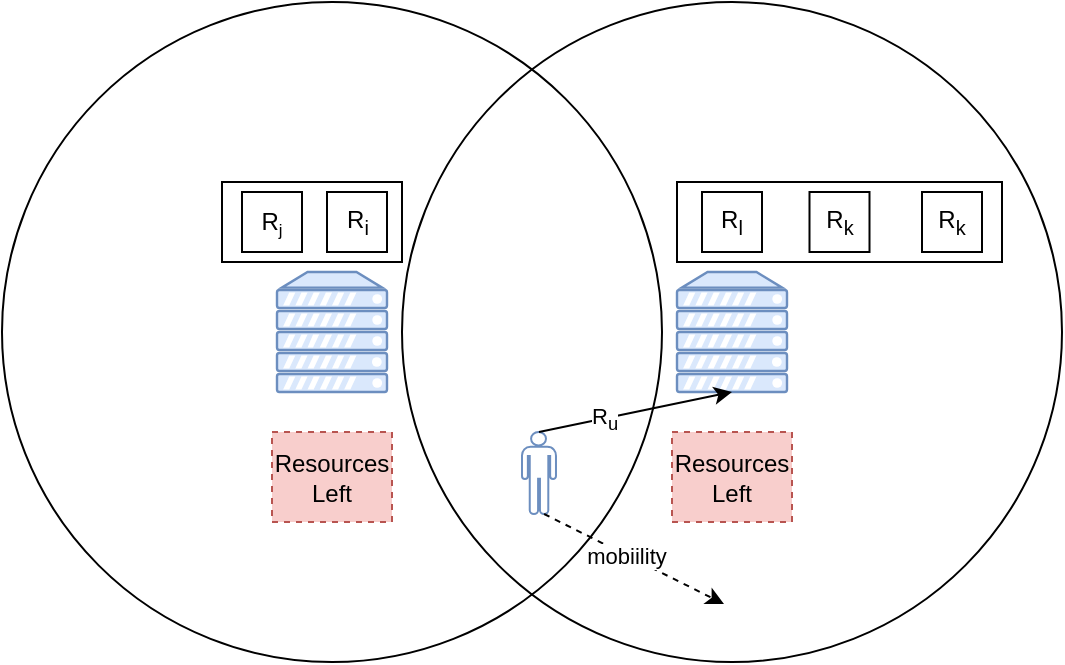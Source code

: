 <mxfile version="22.0.0" type="github">
  <diagram name="第 1 页" id="CeplcZcWKteRM2vLw57B">
    <mxGraphModel dx="2004" dy="795" grid="1" gridSize="10" guides="1" tooltips="1" connect="1" arrows="1" fold="1" page="1" pageScale="1" pageWidth="827" pageHeight="1169" math="0" shadow="0">
      <root>
        <mxCell id="0" />
        <mxCell id="1" parent="0" />
        <mxCell id="4QyUF-N3ruEHvQ-egUOj-3" value="" style="ellipse;whiteSpace=wrap;html=1;aspect=fixed;fillColor=none;" vertex="1" parent="1">
          <mxGeometry x="60" y="370" width="330" height="330" as="geometry" />
        </mxCell>
        <mxCell id="4QyUF-N3ruEHvQ-egUOj-2" value="" style="verticalAlign=top;verticalLabelPosition=bottom;labelPosition=center;align=center;html=1;outlineConnect=0;fillColor=#dae8fc;strokeColor=#6c8ebf;gradientDirection=north;strokeWidth=2;shape=mxgraph.networks.server;" vertex="1" parent="1">
          <mxGeometry x="197.5" y="505" width="55" height="60" as="geometry" />
        </mxCell>
        <mxCell id="4QyUF-N3ruEHvQ-egUOj-8" value="" style="ellipse;whiteSpace=wrap;html=1;aspect=fixed;fillColor=none;" vertex="1" parent="1">
          <mxGeometry x="260" y="370" width="330" height="330" as="geometry" />
        </mxCell>
        <mxCell id="4QyUF-N3ruEHvQ-egUOj-7" value="" style="verticalAlign=top;verticalLabelPosition=bottom;labelPosition=center;align=center;html=1;outlineConnect=0;fillColor=#dae8fc;strokeColor=#6c8ebf;gradientDirection=north;strokeWidth=2;shape=mxgraph.networks.server;" vertex="1" parent="1">
          <mxGeometry x="397.5" y="505" width="55" height="60" as="geometry" />
        </mxCell>
        <mxCell id="4QyUF-N3ruEHvQ-egUOj-9" value="" style="shape=mxgraph.signs.people.man_1;html=1;pointerEvents=1;fillColor=none;strokeColor=#6c8ebf;verticalLabelPosition=bottom;verticalAlign=top;align=center;sketch=0;" vertex="1" parent="1">
          <mxGeometry x="320" y="585" width="17" height="41" as="geometry" />
        </mxCell>
        <mxCell id="4QyUF-N3ruEHvQ-egUOj-11" value="" style="rounded=0;whiteSpace=wrap;html=1;" vertex="1" parent="1">
          <mxGeometry x="170" y="460" width="90" height="40" as="geometry" />
        </mxCell>
        <mxCell id="4QyUF-N3ruEHvQ-egUOj-12" value="" style="rounded=0;whiteSpace=wrap;html=1;" vertex="1" parent="1">
          <mxGeometry x="397.5" y="460" width="162.5" height="40" as="geometry" />
        </mxCell>
        <mxCell id="4QyUF-N3ruEHvQ-egUOj-13" value="R&lt;sub&gt;i&lt;/sub&gt;" style="whiteSpace=wrap;html=1;aspect=fixed;" vertex="1" parent="1">
          <mxGeometry x="222.5" y="465" width="30" height="30" as="geometry" />
        </mxCell>
        <mxCell id="4QyUF-N3ruEHvQ-egUOj-15" value="R&lt;span style=&quot;font-size: 10px;&quot;&gt;&lt;sub&gt;j&lt;/sub&gt;&lt;/span&gt;" style="whiteSpace=wrap;html=1;aspect=fixed;" vertex="1" parent="1">
          <mxGeometry x="180" y="465" width="30" height="30" as="geometry" />
        </mxCell>
        <mxCell id="4QyUF-N3ruEHvQ-egUOj-16" value="R&lt;sub&gt;k&lt;/sub&gt;" style="whiteSpace=wrap;html=1;aspect=fixed;" vertex="1" parent="1">
          <mxGeometry x="520" y="465" width="30" height="30" as="geometry" />
        </mxCell>
        <mxCell id="4QyUF-N3ruEHvQ-egUOj-17" value="R&lt;sub style=&quot;border-color: var(--border-color);&quot;&gt;k&lt;/sub&gt;" style="whiteSpace=wrap;html=1;aspect=fixed;" vertex="1" parent="1">
          <mxGeometry x="463.75" y="465" width="30" height="30" as="geometry" />
        </mxCell>
        <mxCell id="4QyUF-N3ruEHvQ-egUOj-18" value="R&lt;sub style=&quot;border-color: var(--border-color);&quot;&gt;l&lt;/sub&gt;" style="whiteSpace=wrap;html=1;aspect=fixed;" vertex="1" parent="1">
          <mxGeometry x="410" y="465" width="30" height="30" as="geometry" />
        </mxCell>
        <mxCell id="4QyUF-N3ruEHvQ-egUOj-20" value="" style="endArrow=classic;html=1;rounded=0;dashed=1;exitX=0.65;exitY=1;exitDx=0;exitDy=0;exitPerimeter=0;" edge="1" parent="1" source="4QyUF-N3ruEHvQ-egUOj-9">
          <mxGeometry width="50" height="50" relative="1" as="geometry">
            <mxPoint x="330" y="585" as="sourcePoint" />
            <mxPoint x="421" y="671" as="targetPoint" />
          </mxGeometry>
        </mxCell>
        <mxCell id="4QyUF-N3ruEHvQ-egUOj-21" value="mobiility" style="edgeLabel;html=1;align=center;verticalAlign=middle;resizable=0;points=[];" vertex="1" connectable="0" parent="4QyUF-N3ruEHvQ-egUOj-20">
          <mxGeometry x="-0.086" relative="1" as="geometry">
            <mxPoint as="offset" />
          </mxGeometry>
        </mxCell>
        <mxCell id="4QyUF-N3ruEHvQ-egUOj-22" value="Resources&lt;br&gt;Left" style="rounded=0;whiteSpace=wrap;html=1;fillColor=#f8cecc;strokeColor=#b85450;dashed=1;" vertex="1" parent="1">
          <mxGeometry x="395" y="585" width="60" height="45" as="geometry" />
        </mxCell>
        <mxCell id="4QyUF-N3ruEHvQ-egUOj-23" value="Resources&lt;br&gt;Left" style="rounded=0;whiteSpace=wrap;html=1;fillColor=#f8cecc;strokeColor=#b85450;dashed=1;" vertex="1" parent="1">
          <mxGeometry x="195" y="585" width="60" height="45" as="geometry" />
        </mxCell>
        <mxCell id="4QyUF-N3ruEHvQ-egUOj-26" value="" style="endArrow=classic;html=1;rounded=0;exitX=0.5;exitY=0;exitDx=0;exitDy=0;exitPerimeter=0;entryX=0.5;entryY=1;entryDx=0;entryDy=0;entryPerimeter=0;" edge="1" parent="1" source="4QyUF-N3ruEHvQ-egUOj-9" target="4QyUF-N3ruEHvQ-egUOj-7">
          <mxGeometry width="50" height="50" relative="1" as="geometry">
            <mxPoint x="360" y="590" as="sourcePoint" />
            <mxPoint x="410" y="540" as="targetPoint" />
          </mxGeometry>
        </mxCell>
        <mxCell id="4QyUF-N3ruEHvQ-egUOj-27" value="R&lt;sub&gt;u&lt;/sub&gt;" style="edgeLabel;html=1;align=center;verticalAlign=middle;resizable=0;points=[];" vertex="1" connectable="0" parent="4QyUF-N3ruEHvQ-egUOj-26">
          <mxGeometry x="-0.333" relative="1" as="geometry">
            <mxPoint as="offset" />
          </mxGeometry>
        </mxCell>
      </root>
    </mxGraphModel>
  </diagram>
</mxfile>
